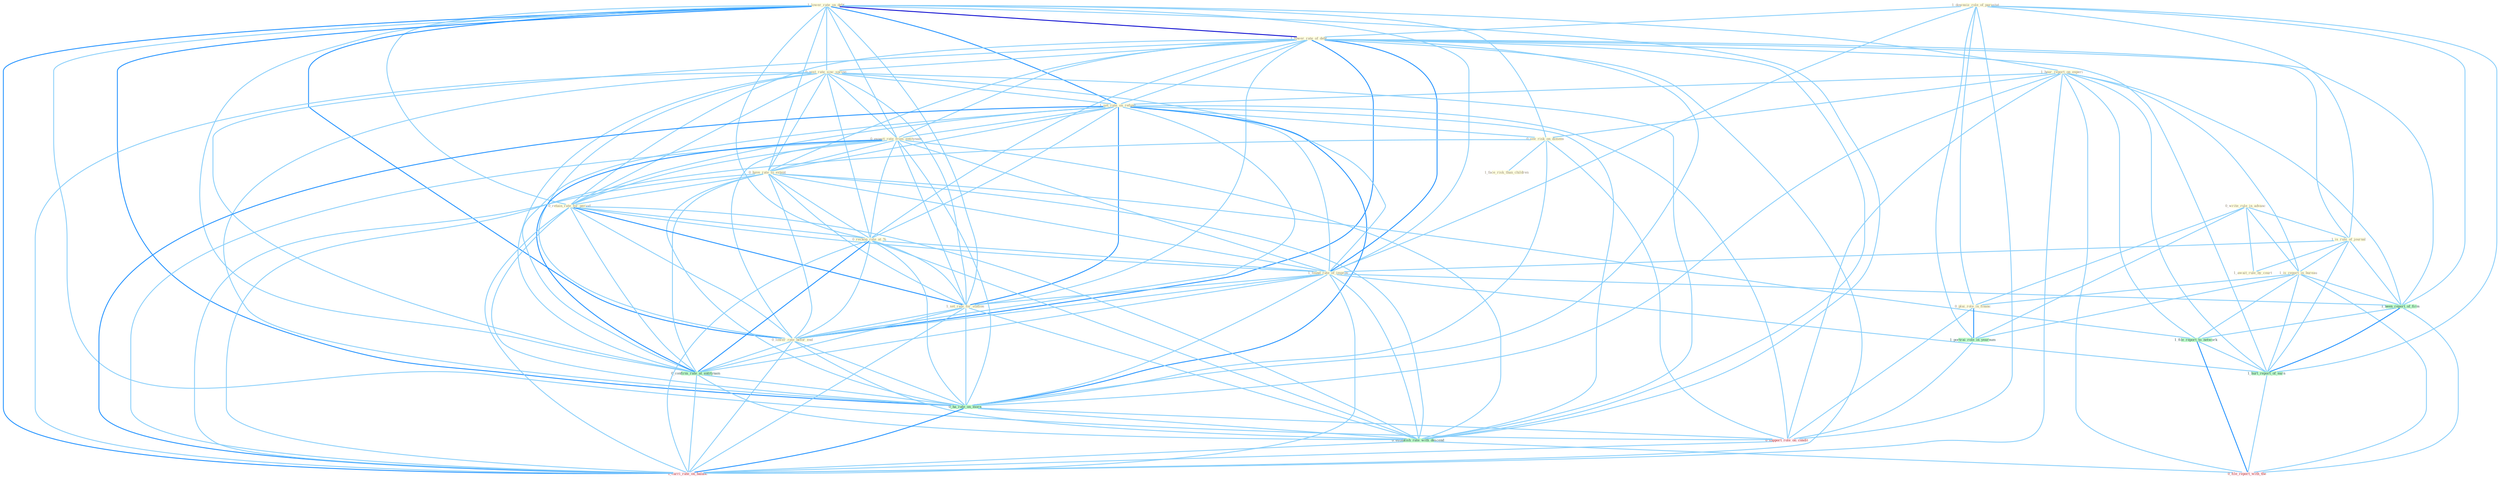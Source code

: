 Graph G{ 
    node
    [shape=polygon,style=filled,width=.5,height=.06,color="#BDFCC9",fixedsize=true,fontsize=4,
    fontcolor="#2f4f4f"];
    {node
    [color="#ffffe0", fontcolor="#8b7d6b"] "1_lower_rate_on_debt " "0_write_rule_in_advanc " "1_downsiz_role_of_parastat " "1_hear_report_on_experi " "1_lower_rate_of_debt " "0_post_rate_sinc_spring " "1_set_rate_on_refund " "0_expect_rate_from_entitynam " "0_have_rate_to_extent " "0_retain_rate_for_period " "1_is_rule_of_journal " "0_reckon_rate_at_% " "0_see_risk_on_dimens " "1_await_rule_by_court " "1_face_risk_than_children " "1_found_rate_of_improv " "1_is_report_in_bureau " "1_set_rate_for_station " "0_plai_role_in_financ " "0_lower_rate_befor_end "}
{node [color="#fff0f5", fontcolor="#b22222"] "0_support_role_on_condit " "1_carri_rate_on_balanc " "0_file_report_with_the "}
edge [color="#B0E2FF"];

	"1_lower_rate_on_debt " -- "1_hear_report_on_experi " [w="1", color="#87cefa" ];
	"1_lower_rate_on_debt " -- "1_lower_rate_of_debt " [w="3", color="#0000cd" , len=0.6];
	"1_lower_rate_on_debt " -- "0_post_rate_sinc_spring " [w="1", color="#87cefa" ];
	"1_lower_rate_on_debt " -- "1_set_rate_on_refund " [w="2", color="#1e90ff" , len=0.8];
	"1_lower_rate_on_debt " -- "0_expect_rate_from_entitynam " [w="1", color="#87cefa" ];
	"1_lower_rate_on_debt " -- "0_have_rate_to_extent " [w="1", color="#87cefa" ];
	"1_lower_rate_on_debt " -- "0_retain_rate_for_period " [w="1", color="#87cefa" ];
	"1_lower_rate_on_debt " -- "0_reckon_rate_at_% " [w="1", color="#87cefa" ];
	"1_lower_rate_on_debt " -- "0_see_risk_on_dimens " [w="1", color="#87cefa" ];
	"1_lower_rate_on_debt " -- "1_found_rate_of_improv " [w="1", color="#87cefa" ];
	"1_lower_rate_on_debt " -- "1_set_rate_for_station " [w="1", color="#87cefa" ];
	"1_lower_rate_on_debt " -- "0_lower_rate_befor_end " [w="2", color="#1e90ff" , len=0.8];
	"1_lower_rate_on_debt " -- "0_confirm_rate_at_entitynam " [w="1", color="#87cefa" ];
	"1_lower_rate_on_debt " -- "0_ha_rate_on_morn " [w="2", color="#1e90ff" , len=0.8];
	"1_lower_rate_on_debt " -- "0_support_role_on_condit " [w="1", color="#87cefa" ];
	"1_lower_rate_on_debt " -- "0_establish_rate_with_descend " [w="1", color="#87cefa" ];
	"1_lower_rate_on_debt " -- "1_carri_rate_on_balanc " [w="2", color="#1e90ff" , len=0.8];
	"0_write_rule_in_advanc " -- "1_is_rule_of_journal " [w="1", color="#87cefa" ];
	"0_write_rule_in_advanc " -- "1_await_rule_by_court " [w="1", color="#87cefa" ];
	"0_write_rule_in_advanc " -- "1_is_report_in_bureau " [w="1", color="#87cefa" ];
	"0_write_rule_in_advanc " -- "0_plai_role_in_financ " [w="1", color="#87cefa" ];
	"0_write_rule_in_advanc " -- "1_portrai_role_in_yearnum " [w="1", color="#87cefa" ];
	"1_downsiz_role_of_parastat " -- "1_lower_rate_of_debt " [w="1", color="#87cefa" ];
	"1_downsiz_role_of_parastat " -- "1_is_rule_of_journal " [w="1", color="#87cefa" ];
	"1_downsiz_role_of_parastat " -- "1_found_rate_of_improv " [w="1", color="#87cefa" ];
	"1_downsiz_role_of_parastat " -- "0_plai_role_in_financ " [w="1", color="#87cefa" ];
	"1_downsiz_role_of_parastat " -- "1_been_report_of_firm " [w="1", color="#87cefa" ];
	"1_downsiz_role_of_parastat " -- "1_portrai_role_in_yearnum " [w="1", color="#87cefa" ];
	"1_downsiz_role_of_parastat " -- "1_hurt_report_of_earn " [w="1", color="#87cefa" ];
	"1_downsiz_role_of_parastat " -- "0_support_role_on_condit " [w="1", color="#87cefa" ];
	"1_hear_report_on_experi " -- "1_set_rate_on_refund " [w="1", color="#87cefa" ];
	"1_hear_report_on_experi " -- "0_see_risk_on_dimens " [w="1", color="#87cefa" ];
	"1_hear_report_on_experi " -- "1_is_report_in_bureau " [w="1", color="#87cefa" ];
	"1_hear_report_on_experi " -- "1_been_report_of_firm " [w="1", color="#87cefa" ];
	"1_hear_report_on_experi " -- "1_file_report_to_network " [w="1", color="#87cefa" ];
	"1_hear_report_on_experi " -- "0_ha_rate_on_morn " [w="1", color="#87cefa" ];
	"1_hear_report_on_experi " -- "1_hurt_report_of_earn " [w="1", color="#87cefa" ];
	"1_hear_report_on_experi " -- "0_support_role_on_condit " [w="1", color="#87cefa" ];
	"1_hear_report_on_experi " -- "1_carri_rate_on_balanc " [w="1", color="#87cefa" ];
	"1_hear_report_on_experi " -- "0_file_report_with_the " [w="1", color="#87cefa" ];
	"1_lower_rate_of_debt " -- "0_post_rate_sinc_spring " [w="1", color="#87cefa" ];
	"1_lower_rate_of_debt " -- "1_set_rate_on_refund " [w="1", color="#87cefa" ];
	"1_lower_rate_of_debt " -- "0_expect_rate_from_entitynam " [w="1", color="#87cefa" ];
	"1_lower_rate_of_debt " -- "0_have_rate_to_extent " [w="1", color="#87cefa" ];
	"1_lower_rate_of_debt " -- "0_retain_rate_for_period " [w="1", color="#87cefa" ];
	"1_lower_rate_of_debt " -- "1_is_rule_of_journal " [w="1", color="#87cefa" ];
	"1_lower_rate_of_debt " -- "0_reckon_rate_at_% " [w="1", color="#87cefa" ];
	"1_lower_rate_of_debt " -- "1_found_rate_of_improv " [w="2", color="#1e90ff" , len=0.8];
	"1_lower_rate_of_debt " -- "1_set_rate_for_station " [w="1", color="#87cefa" ];
	"1_lower_rate_of_debt " -- "0_lower_rate_befor_end " [w="2", color="#1e90ff" , len=0.8];
	"1_lower_rate_of_debt " -- "0_confirm_rate_at_entitynam " [w="1", color="#87cefa" ];
	"1_lower_rate_of_debt " -- "1_been_report_of_firm " [w="1", color="#87cefa" ];
	"1_lower_rate_of_debt " -- "0_ha_rate_on_morn " [w="1", color="#87cefa" ];
	"1_lower_rate_of_debt " -- "1_hurt_report_of_earn " [w="1", color="#87cefa" ];
	"1_lower_rate_of_debt " -- "0_establish_rate_with_descend " [w="1", color="#87cefa" ];
	"1_lower_rate_of_debt " -- "1_carri_rate_on_balanc " [w="1", color="#87cefa" ];
	"0_post_rate_sinc_spring " -- "1_set_rate_on_refund " [w="1", color="#87cefa" ];
	"0_post_rate_sinc_spring " -- "0_expect_rate_from_entitynam " [w="1", color="#87cefa" ];
	"0_post_rate_sinc_spring " -- "0_have_rate_to_extent " [w="1", color="#87cefa" ];
	"0_post_rate_sinc_spring " -- "0_retain_rate_for_period " [w="1", color="#87cefa" ];
	"0_post_rate_sinc_spring " -- "0_reckon_rate_at_% " [w="1", color="#87cefa" ];
	"0_post_rate_sinc_spring " -- "1_found_rate_of_improv " [w="1", color="#87cefa" ];
	"0_post_rate_sinc_spring " -- "1_set_rate_for_station " [w="1", color="#87cefa" ];
	"0_post_rate_sinc_spring " -- "0_lower_rate_befor_end " [w="1", color="#87cefa" ];
	"0_post_rate_sinc_spring " -- "0_confirm_rate_at_entitynam " [w="1", color="#87cefa" ];
	"0_post_rate_sinc_spring " -- "0_ha_rate_on_morn " [w="1", color="#87cefa" ];
	"0_post_rate_sinc_spring " -- "0_establish_rate_with_descend " [w="1", color="#87cefa" ];
	"0_post_rate_sinc_spring " -- "1_carri_rate_on_balanc " [w="1", color="#87cefa" ];
	"1_set_rate_on_refund " -- "0_expect_rate_from_entitynam " [w="1", color="#87cefa" ];
	"1_set_rate_on_refund " -- "0_have_rate_to_extent " [w="1", color="#87cefa" ];
	"1_set_rate_on_refund " -- "0_retain_rate_for_period " [w="1", color="#87cefa" ];
	"1_set_rate_on_refund " -- "0_reckon_rate_at_% " [w="1", color="#87cefa" ];
	"1_set_rate_on_refund " -- "0_see_risk_on_dimens " [w="1", color="#87cefa" ];
	"1_set_rate_on_refund " -- "1_found_rate_of_improv " [w="1", color="#87cefa" ];
	"1_set_rate_on_refund " -- "1_set_rate_for_station " [w="2", color="#1e90ff" , len=0.8];
	"1_set_rate_on_refund " -- "0_lower_rate_befor_end " [w="1", color="#87cefa" ];
	"1_set_rate_on_refund " -- "0_confirm_rate_at_entitynam " [w="1", color="#87cefa" ];
	"1_set_rate_on_refund " -- "0_ha_rate_on_morn " [w="2", color="#1e90ff" , len=0.8];
	"1_set_rate_on_refund " -- "0_support_role_on_condit " [w="1", color="#87cefa" ];
	"1_set_rate_on_refund " -- "0_establish_rate_with_descend " [w="1", color="#87cefa" ];
	"1_set_rate_on_refund " -- "1_carri_rate_on_balanc " [w="2", color="#1e90ff" , len=0.8];
	"0_expect_rate_from_entitynam " -- "0_have_rate_to_extent " [w="1", color="#87cefa" ];
	"0_expect_rate_from_entitynam " -- "0_retain_rate_for_period " [w="1", color="#87cefa" ];
	"0_expect_rate_from_entitynam " -- "0_reckon_rate_at_% " [w="1", color="#87cefa" ];
	"0_expect_rate_from_entitynam " -- "1_found_rate_of_improv " [w="1", color="#87cefa" ];
	"0_expect_rate_from_entitynam " -- "1_set_rate_for_station " [w="1", color="#87cefa" ];
	"0_expect_rate_from_entitynam " -- "0_lower_rate_befor_end " [w="1", color="#87cefa" ];
	"0_expect_rate_from_entitynam " -- "0_confirm_rate_at_entitynam " [w="2", color="#1e90ff" , len=0.8];
	"0_expect_rate_from_entitynam " -- "0_ha_rate_on_morn " [w="1", color="#87cefa" ];
	"0_expect_rate_from_entitynam " -- "0_establish_rate_with_descend " [w="1", color="#87cefa" ];
	"0_expect_rate_from_entitynam " -- "1_carri_rate_on_balanc " [w="1", color="#87cefa" ];
	"0_have_rate_to_extent " -- "0_retain_rate_for_period " [w="1", color="#87cefa" ];
	"0_have_rate_to_extent " -- "0_reckon_rate_at_% " [w="1", color="#87cefa" ];
	"0_have_rate_to_extent " -- "1_found_rate_of_improv " [w="1", color="#87cefa" ];
	"0_have_rate_to_extent " -- "1_set_rate_for_station " [w="1", color="#87cefa" ];
	"0_have_rate_to_extent " -- "0_lower_rate_befor_end " [w="1", color="#87cefa" ];
	"0_have_rate_to_extent " -- "0_confirm_rate_at_entitynam " [w="1", color="#87cefa" ];
	"0_have_rate_to_extent " -- "1_file_report_to_network " [w="1", color="#87cefa" ];
	"0_have_rate_to_extent " -- "0_ha_rate_on_morn " [w="1", color="#87cefa" ];
	"0_have_rate_to_extent " -- "0_establish_rate_with_descend " [w="1", color="#87cefa" ];
	"0_have_rate_to_extent " -- "1_carri_rate_on_balanc " [w="1", color="#87cefa" ];
	"0_retain_rate_for_period " -- "0_reckon_rate_at_% " [w="1", color="#87cefa" ];
	"0_retain_rate_for_period " -- "1_found_rate_of_improv " [w="1", color="#87cefa" ];
	"0_retain_rate_for_period " -- "1_set_rate_for_station " [w="2", color="#1e90ff" , len=0.8];
	"0_retain_rate_for_period " -- "0_lower_rate_befor_end " [w="1", color="#87cefa" ];
	"0_retain_rate_for_period " -- "0_confirm_rate_at_entitynam " [w="1", color="#87cefa" ];
	"0_retain_rate_for_period " -- "0_ha_rate_on_morn " [w="1", color="#87cefa" ];
	"0_retain_rate_for_period " -- "0_establish_rate_with_descend " [w="1", color="#87cefa" ];
	"0_retain_rate_for_period " -- "1_carri_rate_on_balanc " [w="1", color="#87cefa" ];
	"1_is_rule_of_journal " -- "1_await_rule_by_court " [w="1", color="#87cefa" ];
	"1_is_rule_of_journal " -- "1_found_rate_of_improv " [w="1", color="#87cefa" ];
	"1_is_rule_of_journal " -- "1_is_report_in_bureau " [w="1", color="#87cefa" ];
	"1_is_rule_of_journal " -- "1_been_report_of_firm " [w="1", color="#87cefa" ];
	"1_is_rule_of_journal " -- "1_hurt_report_of_earn " [w="1", color="#87cefa" ];
	"0_reckon_rate_at_% " -- "1_found_rate_of_improv " [w="1", color="#87cefa" ];
	"0_reckon_rate_at_% " -- "1_set_rate_for_station " [w="1", color="#87cefa" ];
	"0_reckon_rate_at_% " -- "0_lower_rate_befor_end " [w="1", color="#87cefa" ];
	"0_reckon_rate_at_% " -- "0_confirm_rate_at_entitynam " [w="2", color="#1e90ff" , len=0.8];
	"0_reckon_rate_at_% " -- "0_ha_rate_on_morn " [w="1", color="#87cefa" ];
	"0_reckon_rate_at_% " -- "0_establish_rate_with_descend " [w="1", color="#87cefa" ];
	"0_reckon_rate_at_% " -- "1_carri_rate_on_balanc " [w="1", color="#87cefa" ];
	"0_see_risk_on_dimens " -- "1_face_risk_than_children " [w="1", color="#87cefa" ];
	"0_see_risk_on_dimens " -- "0_ha_rate_on_morn " [w="1", color="#87cefa" ];
	"0_see_risk_on_dimens " -- "0_support_role_on_condit " [w="1", color="#87cefa" ];
	"0_see_risk_on_dimens " -- "1_carri_rate_on_balanc " [w="1", color="#87cefa" ];
	"1_found_rate_of_improv " -- "1_set_rate_for_station " [w="1", color="#87cefa" ];
	"1_found_rate_of_improv " -- "0_lower_rate_befor_end " [w="1", color="#87cefa" ];
	"1_found_rate_of_improv " -- "0_confirm_rate_at_entitynam " [w="1", color="#87cefa" ];
	"1_found_rate_of_improv " -- "1_been_report_of_firm " [w="1", color="#87cefa" ];
	"1_found_rate_of_improv " -- "0_ha_rate_on_morn " [w="1", color="#87cefa" ];
	"1_found_rate_of_improv " -- "1_hurt_report_of_earn " [w="1", color="#87cefa" ];
	"1_found_rate_of_improv " -- "0_establish_rate_with_descend " [w="1", color="#87cefa" ];
	"1_found_rate_of_improv " -- "1_carri_rate_on_balanc " [w="1", color="#87cefa" ];
	"1_is_report_in_bureau " -- "0_plai_role_in_financ " [w="1", color="#87cefa" ];
	"1_is_report_in_bureau " -- "1_been_report_of_firm " [w="1", color="#87cefa" ];
	"1_is_report_in_bureau " -- "1_file_report_to_network " [w="1", color="#87cefa" ];
	"1_is_report_in_bureau " -- "1_portrai_role_in_yearnum " [w="1", color="#87cefa" ];
	"1_is_report_in_bureau " -- "1_hurt_report_of_earn " [w="1", color="#87cefa" ];
	"1_is_report_in_bureau " -- "0_file_report_with_the " [w="1", color="#87cefa" ];
	"1_set_rate_for_station " -- "0_lower_rate_befor_end " [w="1", color="#87cefa" ];
	"1_set_rate_for_station " -- "0_confirm_rate_at_entitynam " [w="1", color="#87cefa" ];
	"1_set_rate_for_station " -- "0_ha_rate_on_morn " [w="1", color="#87cefa" ];
	"1_set_rate_for_station " -- "0_establish_rate_with_descend " [w="1", color="#87cefa" ];
	"1_set_rate_for_station " -- "1_carri_rate_on_balanc " [w="1", color="#87cefa" ];
	"0_plai_role_in_financ " -- "1_portrai_role_in_yearnum " [w="2", color="#1e90ff" , len=0.8];
	"0_plai_role_in_financ " -- "0_support_role_on_condit " [w="1", color="#87cefa" ];
	"0_lower_rate_befor_end " -- "0_confirm_rate_at_entitynam " [w="1", color="#87cefa" ];
	"0_lower_rate_befor_end " -- "0_ha_rate_on_morn " [w="1", color="#87cefa" ];
	"0_lower_rate_befor_end " -- "0_establish_rate_with_descend " [w="1", color="#87cefa" ];
	"0_lower_rate_befor_end " -- "1_carri_rate_on_balanc " [w="1", color="#87cefa" ];
	"0_confirm_rate_at_entitynam " -- "0_ha_rate_on_morn " [w="1", color="#87cefa" ];
	"0_confirm_rate_at_entitynam " -- "0_establish_rate_with_descend " [w="1", color="#87cefa" ];
	"0_confirm_rate_at_entitynam " -- "1_carri_rate_on_balanc " [w="1", color="#87cefa" ];
	"1_been_report_of_firm " -- "1_file_report_to_network " [w="1", color="#87cefa" ];
	"1_been_report_of_firm " -- "1_hurt_report_of_earn " [w="2", color="#1e90ff" , len=0.8];
	"1_been_report_of_firm " -- "0_file_report_with_the " [w="1", color="#87cefa" ];
	"1_file_report_to_network " -- "1_hurt_report_of_earn " [w="1", color="#87cefa" ];
	"1_file_report_to_network " -- "0_file_report_with_the " [w="2", color="#1e90ff" , len=0.8];
	"1_portrai_role_in_yearnum " -- "0_support_role_on_condit " [w="1", color="#87cefa" ];
	"0_ha_rate_on_morn " -- "0_support_role_on_condit " [w="1", color="#87cefa" ];
	"0_ha_rate_on_morn " -- "0_establish_rate_with_descend " [w="1", color="#87cefa" ];
	"0_ha_rate_on_morn " -- "1_carri_rate_on_balanc " [w="2", color="#1e90ff" , len=0.8];
	"1_hurt_report_of_earn " -- "0_file_report_with_the " [w="1", color="#87cefa" ];
	"0_support_role_on_condit " -- "1_carri_rate_on_balanc " [w="1", color="#87cefa" ];
	"0_establish_rate_with_descend " -- "1_carri_rate_on_balanc " [w="1", color="#87cefa" ];
	"0_establish_rate_with_descend " -- "0_file_report_with_the " [w="1", color="#87cefa" ];
}